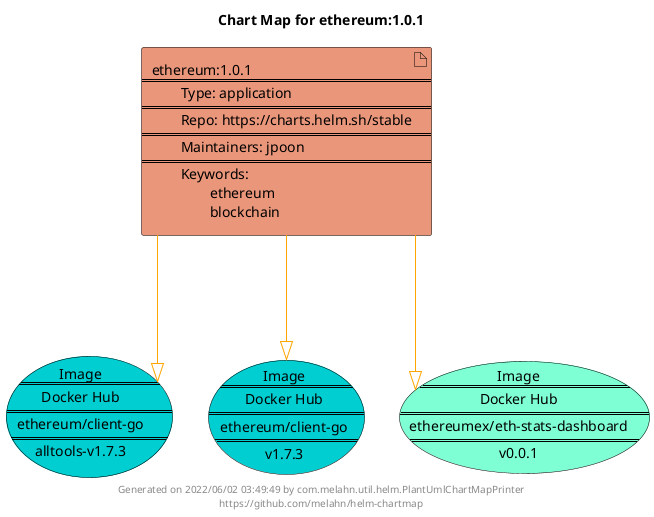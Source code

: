 @startuml
skinparam linetype ortho
skinparam backgroundColor white
skinparam usecaseBorderColor black
skinparam usecaseArrowColor LightSlateGray
skinparam artifactBorderColor black
skinparam artifactArrowColor LightSlateGray

title Chart Map for ethereum:1.0.1

'There is one referenced Helm Chart
artifact "ethereum:1.0.1\n====\n\tType: application\n====\n\tRepo: https://charts.helm.sh/stable\n====\n\tMaintainers: jpoon\n====\n\tKeywords: \n\t\tethereum\n\t\tblockchain" as ethereum_1_0_1 #DarkSalmon

'There are 3 referenced Docker Images
usecase "Image\n====\nDocker Hub\n====\nethereum/client-go\n====\nalltools-v1.7.3" as ethereum_client_go_alltools_v1_7_3 #DarkTurquoise
usecase "Image\n====\nDocker Hub\n====\nethereum/client-go\n====\nv1.7.3" as ethereum_client_go_v1_7_3 #DarkTurquoise
usecase "Image\n====\nDocker Hub\n====\nethereumex/eth-stats-dashboard\n====\nv0.0.1" as ethereumex_eth_stats_dashboard_v0_0_1 #Aquamarine

'Chart Dependencies
ethereum_1_0_1--[#orange]-|>ethereum_client_go_alltools_v1_7_3
ethereum_1_0_1--[#orange]-|>ethereumex_eth_stats_dashboard_v0_0_1
ethereum_1_0_1--[#orange]-|>ethereum_client_go_v1_7_3

center footer Generated on 2022/06/02 03:49:49 by com.melahn.util.helm.PlantUmlChartMapPrinter\nhttps://github.com/melahn/helm-chartmap
@enduml
